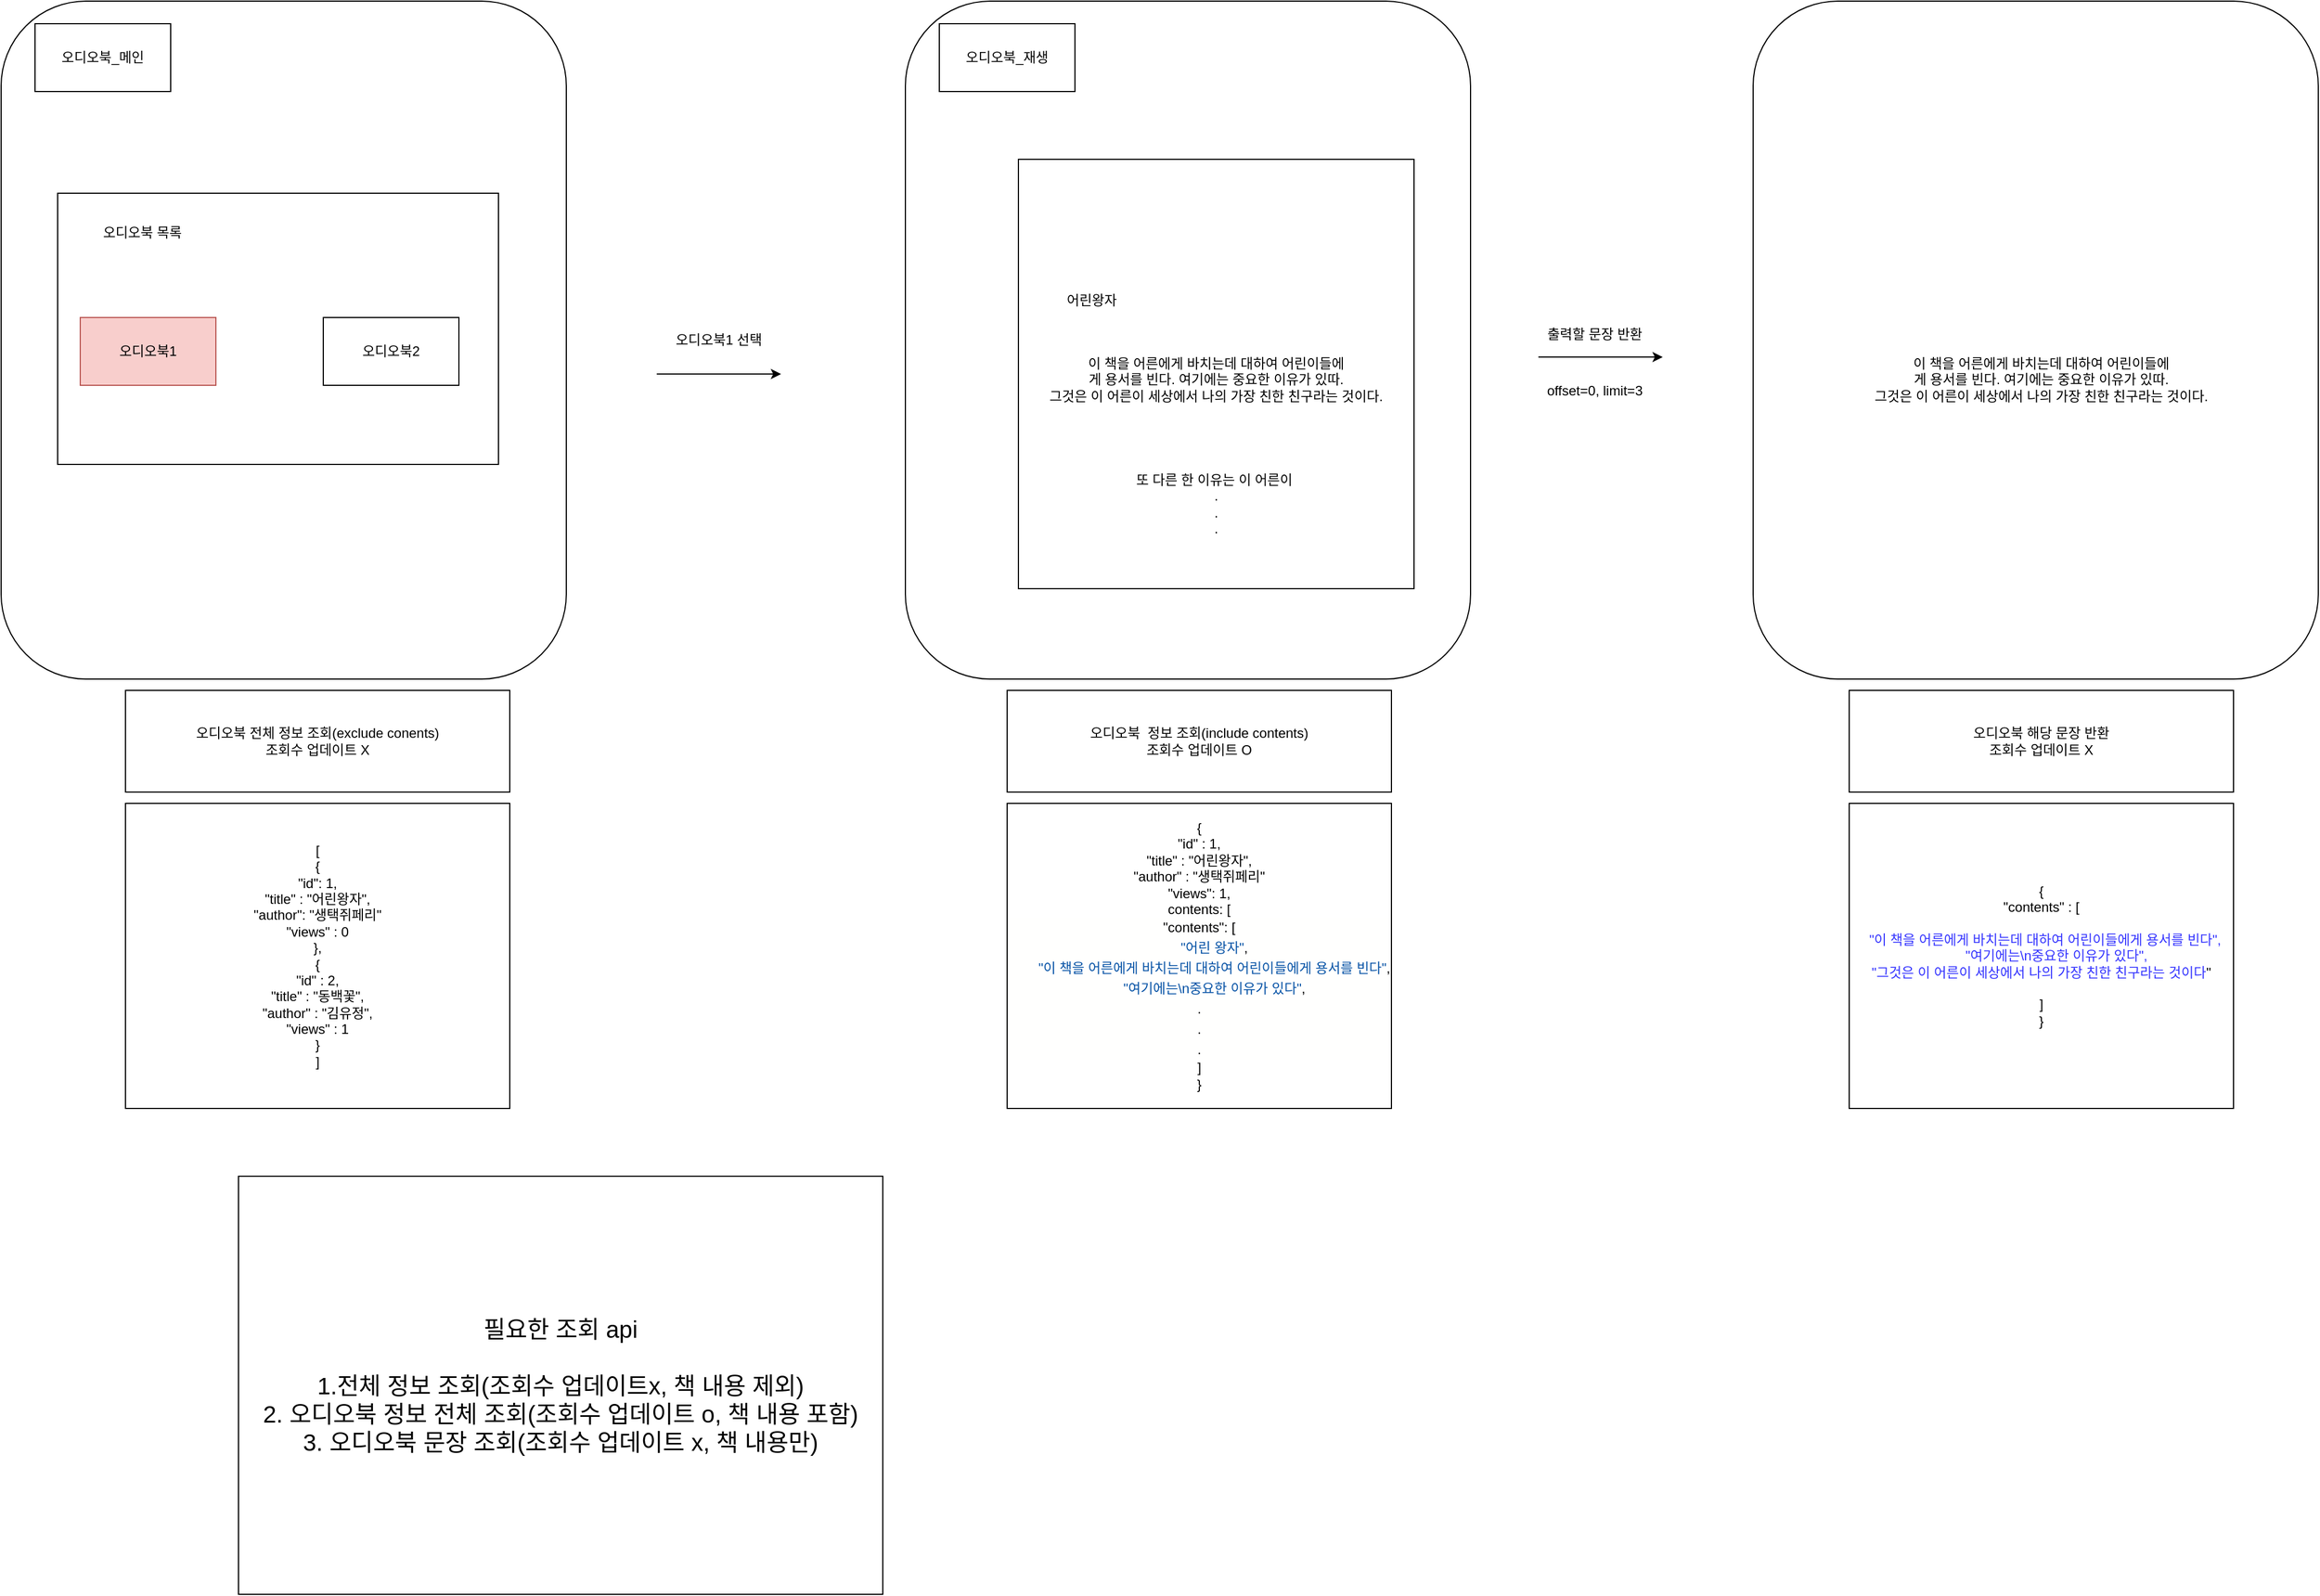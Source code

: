 <mxfile version="21.6.8" type="device" pages="3">
  <diagram name="api" id="2YBvvXClWsGukQMizWep">
    <mxGraphModel dx="3187" dy="1667" grid="1" gridSize="10" guides="1" tooltips="1" connect="1" arrows="1" fold="1" page="1" pageScale="1" pageWidth="850" pageHeight="1100" math="0" shadow="0">
      <root>
        <mxCell id="0" />
        <mxCell id="1" parent="0" />
        <mxCell id="gF-Td_rjLtYW9ZypmwlI-1" value="" style="rounded=1;whiteSpace=wrap;html=1;" parent="1" vertex="1">
          <mxGeometry x="80" y="90" width="500" height="600" as="geometry" />
        </mxCell>
        <mxCell id="gF-Td_rjLtYW9ZypmwlI-13" value="" style="rounded=0;whiteSpace=wrap;html=1;" parent="1" vertex="1">
          <mxGeometry x="130" y="260" width="390" height="240" as="geometry" />
        </mxCell>
        <mxCell id="gF-Td_rjLtYW9ZypmwlI-11" value="" style="rounded=1;whiteSpace=wrap;html=1;" parent="1" vertex="1">
          <mxGeometry x="880" y="90" width="500" height="600" as="geometry" />
        </mxCell>
        <mxCell id="gF-Td_rjLtYW9ZypmwlI-2" value="오디오북_메인" style="rounded=0;whiteSpace=wrap;html=1;" parent="1" vertex="1">
          <mxGeometry x="110" y="110" width="120" height="60" as="geometry" />
        </mxCell>
        <mxCell id="gF-Td_rjLtYW9ZypmwlI-3" value="오디오북1" style="rounded=0;whiteSpace=wrap;html=1;fillColor=#f8cecc;strokeColor=#b85450;" parent="1" vertex="1">
          <mxGeometry x="150" y="370" width="120" height="60" as="geometry" />
        </mxCell>
        <mxCell id="gF-Td_rjLtYW9ZypmwlI-4" value="오디오북2" style="rounded=0;whiteSpace=wrap;html=1;" parent="1" vertex="1">
          <mxGeometry x="365" y="370" width="120" height="60" as="geometry" />
        </mxCell>
        <mxCell id="gF-Td_rjLtYW9ZypmwlI-6" value="오디오북 목록 정보 조회(exclude conents)&lt;br&gt;조회수 업데이트 x" style="rounded=0;whiteSpace=wrap;html=1;" parent="1" vertex="1">
          <mxGeometry x="190" y="700" width="340" height="90" as="geometry" />
        </mxCell>
        <mxCell id="gF-Td_rjLtYW9ZypmwlI-7" value="[&lt;br&gt;{&lt;br&gt;&quot;id&quot;: 1,&lt;br&gt;&quot;title&quot; : &quot;어린왕자&quot;,&lt;br&gt;&quot;author&quot;: &quot;생택쥐페리&quot;&lt;br&gt;&quot;views&quot; : 0&lt;br&gt;},&lt;br&gt;{&lt;br&gt;&quot;id&quot; : 2,&lt;br&gt;&quot;title&quot; : &quot;동백꽃&quot;,&lt;br&gt;&quot;author&quot; : &quot;김유정&quot;,&lt;br&gt;&quot;views&quot; : 1&lt;br&gt;}&lt;br&gt;]" style="rounded=0;whiteSpace=wrap;html=1;" parent="1" vertex="1">
          <mxGeometry x="190" y="800" width="340" height="270" as="geometry" />
        </mxCell>
        <mxCell id="gF-Td_rjLtYW9ZypmwlI-8" value="" style="endArrow=classic;html=1;rounded=0;" parent="1" edge="1">
          <mxGeometry width="50" height="50" relative="1" as="geometry">
            <mxPoint x="660" y="420" as="sourcePoint" />
            <mxPoint x="770" y="420" as="targetPoint" />
          </mxGeometry>
        </mxCell>
        <mxCell id="gF-Td_rjLtYW9ZypmwlI-10" value="오디오북_재생" style="rounded=0;whiteSpace=wrap;html=1;" parent="1" vertex="1">
          <mxGeometry x="910" y="110" width="120" height="60" as="geometry" />
        </mxCell>
        <mxCell id="gF-Td_rjLtYW9ZypmwlI-12" value="오디오북1 선택" style="text;html=1;strokeColor=none;fillColor=none;align=center;verticalAlign=middle;whiteSpace=wrap;rounded=0;" parent="1" vertex="1">
          <mxGeometry x="670" y="375" width="90" height="30" as="geometry" />
        </mxCell>
        <mxCell id="gF-Td_rjLtYW9ZypmwlI-15" value="오디오북 목록" style="text;html=1;strokeColor=none;fillColor=none;align=center;verticalAlign=middle;whiteSpace=wrap;rounded=0;" parent="1" vertex="1">
          <mxGeometry x="160" y="280" width="90" height="30" as="geometry" />
        </mxCell>
        <mxCell id="gF-Td_rjLtYW9ZypmwlI-16" value="오디오북&amp;nbsp; 정보 조회(include contents)&lt;br&gt;조회수 업데이트 O" style="rounded=0;whiteSpace=wrap;html=1;" parent="1" vertex="1">
          <mxGeometry x="970" y="700" width="340" height="90" as="geometry" />
        </mxCell>
        <mxCell id="Bih79QHn6x6PewychB-A-1" value="오디오북 전체 정보 조회(exclude conents)&lt;br&gt;조회수 업데이트 X" style="rounded=0;whiteSpace=wrap;html=1;" parent="1" vertex="1">
          <mxGeometry x="190" y="700" width="340" height="90" as="geometry" />
        </mxCell>
        <mxCell id="Bih79QHn6x6PewychB-A-2" value="{&lt;br&gt;&quot;id&quot; : 1,&lt;br&gt;&quot;title&quot; : &quot;어린왕자&quot;,&lt;br&gt;&quot;author&quot; : &quot;생택쥐페리&quot;&lt;br&gt;&quot;views&quot;: 1,&lt;br&gt;contents: [&lt;br&gt;&lt;div style=&quot;background-color: rgb(255, 255, 254); line-height: 18px;&quot;&gt;&lt;div&gt;&quot;contents&quot;:&amp;nbsp;[&lt;/div&gt;&lt;div&gt;&amp;nbsp;&amp;nbsp;&amp;nbsp;&amp;nbsp;&amp;nbsp;&amp;nbsp;&amp;nbsp;&amp;nbsp;&lt;span style=&quot;color: #0451a5;&quot;&gt;&quot;어린&amp;nbsp;왕자&quot;&lt;/span&gt;,&lt;/div&gt;&lt;div&gt;&amp;nbsp;&amp;nbsp;&amp;nbsp;&amp;nbsp;&amp;nbsp;&amp;nbsp;&amp;nbsp;&amp;nbsp;&lt;span style=&quot;color: #0451a5;&quot;&gt;&quot;이&amp;nbsp;책을&amp;nbsp;어른에게&amp;nbsp;바치는데&amp;nbsp;대하여&amp;nbsp;어린이들에게&amp;nbsp;용서를&amp;nbsp;빈다&quot;&lt;/span&gt;,&lt;/div&gt;&lt;div&gt;&amp;nbsp;&amp;nbsp;&amp;nbsp;&amp;nbsp;&amp;nbsp;&amp;nbsp;&amp;nbsp;&amp;nbsp;&lt;span style=&quot;color: #0451a5;&quot;&gt;&quot;여기에는\n중요한&amp;nbsp;이유가&amp;nbsp;있다&quot;&lt;/span&gt;,&lt;/div&gt;&lt;div&gt;.&lt;/div&gt;&lt;div&gt;.&lt;/div&gt;&lt;div&gt;.&lt;/div&gt;&lt;/div&gt;]&lt;br&gt;}" style="rounded=0;whiteSpace=wrap;html=1;" parent="1" vertex="1">
          <mxGeometry x="970" y="800" width="340" height="270" as="geometry" />
        </mxCell>
        <mxCell id="Bih79QHn6x6PewychB-A-3" value="" style="rounded=0;whiteSpace=wrap;html=1;" parent="1" vertex="1">
          <mxGeometry x="980" y="230" width="350" height="380" as="geometry" />
        </mxCell>
        <mxCell id="Bih79QHn6x6PewychB-A-4" value="어린왕자" style="text;html=1;strokeColor=none;fillColor=none;align=center;verticalAlign=middle;whiteSpace=wrap;rounded=0;" parent="1" vertex="1">
          <mxGeometry x="1000" y="340" width="90" height="30" as="geometry" />
        </mxCell>
        <mxCell id="Bih79QHn6x6PewychB-A-5" value="이 책을 어른에게 바치는데 대하여 어린이들에&lt;br style=&quot;border-color: var(--border-color);&quot;&gt;게 용서를 빈다. 여기에는 중요한 이유가 있따.&lt;br style=&quot;border-color: var(--border-color);&quot;&gt;그것은 이 어른이 세상에서 나의 가장 친한 친구라는 것이다." style="text;html=1;strokeColor=none;fillColor=none;align=center;verticalAlign=middle;whiteSpace=wrap;rounded=0;" parent="1" vertex="1">
          <mxGeometry x="1000" y="360" width="310" height="130" as="geometry" />
        </mxCell>
        <mxCell id="Bih79QHn6x6PewychB-A-6" value="또 다른 한 이유는 이 어른이&amp;nbsp;&lt;br&gt;.&lt;br&gt;.&lt;br&gt;." style="text;html=1;strokeColor=none;fillColor=none;align=center;verticalAlign=middle;whiteSpace=wrap;rounded=0;" parent="1" vertex="1">
          <mxGeometry x="1000" y="470" width="310" height="130" as="geometry" />
        </mxCell>
        <mxCell id="Bih79QHn6x6PewychB-A-7" value="" style="endArrow=classic;html=1;rounded=0;" parent="1" edge="1">
          <mxGeometry width="50" height="50" relative="1" as="geometry">
            <mxPoint x="1440" y="405" as="sourcePoint" />
            <mxPoint x="1550" y="405" as="targetPoint" />
          </mxGeometry>
        </mxCell>
        <mxCell id="Bih79QHn6x6PewychB-A-8" value="출력할 문장 반환" style="text;html=1;strokeColor=none;fillColor=none;align=center;verticalAlign=middle;whiteSpace=wrap;rounded=0;" parent="1" vertex="1">
          <mxGeometry x="1440" y="370" width="100" height="30" as="geometry" />
        </mxCell>
        <mxCell id="Bih79QHn6x6PewychB-A-9" value="" style="rounded=1;whiteSpace=wrap;html=1;" parent="1" vertex="1">
          <mxGeometry x="1630" y="90" width="500" height="600" as="geometry" />
        </mxCell>
        <mxCell id="Bih79QHn6x6PewychB-A-10" value="offset=0, limit=3" style="text;html=1;strokeColor=none;fillColor=none;align=center;verticalAlign=middle;whiteSpace=wrap;rounded=0;" parent="1" vertex="1">
          <mxGeometry x="1440" y="420" width="100" height="30" as="geometry" />
        </mxCell>
        <mxCell id="Bih79QHn6x6PewychB-A-11" value="이 책을 어른에게 바치는데 대하여 어린이들에&lt;br style=&quot;border-color: var(--border-color);&quot;&gt;게 용서를 빈다. 여기에는 중요한 이유가 있따.&lt;br style=&quot;border-color: var(--border-color);&quot;&gt;그것은 이 어른이 세상에서 나의 가장 친한 친구라는 것이다." style="text;html=1;strokeColor=none;fillColor=none;align=center;verticalAlign=middle;whiteSpace=wrap;rounded=0;" parent="1" vertex="1">
          <mxGeometry x="1730" y="360" width="310" height="130" as="geometry" />
        </mxCell>
        <mxCell id="Bih79QHn6x6PewychB-A-12" value="오디오북 해당 문장 반환&lt;br&gt;조회수 업데이트 X" style="rounded=0;whiteSpace=wrap;html=1;" parent="1" vertex="1">
          <mxGeometry x="1715" y="700" width="340" height="90" as="geometry" />
        </mxCell>
        <mxCell id="Bih79QHn6x6PewychB-A-13" value="{&lt;br&gt;&quot;contents&quot; : [&lt;br&gt;&lt;font color=&quot;#3333ff&quot;&gt;&lt;br&gt;&lt;/font&gt;&lt;div style=&quot;border-color: var(--border-color);&quot;&gt;&lt;font color=&quot;#3333ff&quot;&gt;&amp;nbsp;&amp;nbsp;&quot;이&amp;nbsp;책을&amp;nbsp;어른에게&amp;nbsp;바치는데&amp;nbsp;대하여&amp;nbsp;어린이들에게&amp;nbsp;용서를&amp;nbsp;빈다&quot;,&lt;/font&gt;&lt;/div&gt;&lt;div style=&quot;border-color: var(--border-color);&quot;&gt;&lt;font color=&quot;#3333ff&quot;&gt;&amp;nbsp;&amp;nbsp;&amp;nbsp;&amp;nbsp;&amp;nbsp;&amp;nbsp;&amp;nbsp;&amp;nbsp;&lt;span style=&quot;border-color: var(--border-color);&quot;&gt;&quot;여기에는\n중요한&amp;nbsp;이유가&amp;nbsp;있다&quot;&lt;/span&gt;,&lt;/font&gt;&lt;/div&gt;&lt;div style=&quot;border-color: var(--border-color);&quot;&gt;&lt;font color=&quot;#3333ff&quot;&gt;&quot;그것은 이 어른이 세상에서 나의 가장 친한 친구라는 것이다&lt;/font&gt;&quot;&lt;/div&gt;&lt;br&gt;]&lt;br&gt;}" style="rounded=0;whiteSpace=wrap;html=1;" parent="1" vertex="1">
          <mxGeometry x="1715" y="800" width="340" height="270" as="geometry" />
        </mxCell>
        <mxCell id="Bih79QHn6x6PewychB-A-14" value="&lt;font style=&quot;font-size: 21px;&quot;&gt;필요한 조회 api&lt;br&gt;&lt;br&gt;1.전체 정보 조회(조회수 업데이트x, 책 내용 제외)&lt;br&gt;2. 오디오북 정보 전체 조회(조회수 업데이트 o, 책 내용 포함)&lt;br&gt;3. 오디오북 문장 조회(조회수 업데이트 x, 책 내용만)&lt;br&gt;&lt;/font&gt;" style="rounded=0;whiteSpace=wrap;html=1;" parent="1" vertex="1">
          <mxGeometry x="290" y="1130" width="570" height="370" as="geometry" />
        </mxCell>
      </root>
    </mxGraphModel>
  </diagram>
  <diagram id="crLpRrg0r3l_4JLUFSw0" name="문장 분할 알고리즘(1)">
    <mxGraphModel dx="2739" dy="2169" grid="1" gridSize="10" guides="1" tooltips="1" connect="1" arrows="1" fold="1" page="1" pageScale="1" pageWidth="827" pageHeight="1169" math="0" shadow="0">
      <root>
        <mxCell id="0" />
        <mxCell id="1" parent="0" />
        <mxCell id="WNWky09fL3N5V-mNRV1v-1" value="문장이 끝나는 기준" style="rounded=0;whiteSpace=wrap;html=1;" vertex="1" parent="1">
          <mxGeometry x="330" y="80" width="120" height="60" as="geometry" />
        </mxCell>
        <mxCell id="WNWky09fL3N5V-mNRV1v-2" value="" style="endArrow=classic;html=1;rounded=0;entryX=0.5;entryY=0;entryDx=0;entryDy=0;exitX=0.5;exitY=1;exitDx=0;exitDy=0;" edge="1" parent="1" source="WNWky09fL3N5V-mNRV1v-1" target="WNWky09fL3N5V-mNRV1v-3">
          <mxGeometry width="50" height="50" relative="1" as="geometry">
            <mxPoint x="350" y="170" as="sourcePoint" />
            <mxPoint x="190" y="180" as="targetPoint" />
          </mxGeometry>
        </mxCell>
        <mxCell id="WNWky09fL3N5V-mNRV1v-3" value="if(점 X &amp;amp;&amp;amp; 쌍따옴표 X)" style="rounded=0;whiteSpace=wrap;html=1;" vertex="1" parent="1">
          <mxGeometry x="-30" y="190" width="130" height="60" as="geometry" />
        </mxCell>
        <mxCell id="WNWky09fL3N5V-mNRV1v-4" value="" style="endArrow=classic;html=1;rounded=0;exitX=0.5;exitY=1;exitDx=0;exitDy=0;entryX=0.5;entryY=0;entryDx=0;entryDy=0;" edge="1" parent="1" source="WNWky09fL3N5V-mNRV1v-3" target="WNWky09fL3N5V-mNRV1v-5">
          <mxGeometry width="50" height="50" relative="1" as="geometry">
            <mxPoint x="178" y="260" as="sourcePoint" />
            <mxPoint x="155" y="298" as="targetPoint" />
          </mxGeometry>
        </mxCell>
        <mxCell id="WNWky09fL3N5V-mNRV1v-5" value="마지막 공백까지 반환" style="rounded=0;whiteSpace=wrap;html=1;" vertex="1" parent="1">
          <mxGeometry x="-30" y="290" width="130" height="60" as="geometry" />
        </mxCell>
        <mxCell id="WNWky09fL3N5V-mNRV1v-7" value="" style="endArrow=classic;html=1;rounded=0;exitX=0.5;exitY=1;exitDx=0;exitDy=0;entryX=0.5;entryY=0;entryDx=0;entryDy=0;" edge="1" parent="1" source="WNWky09fL3N5V-mNRV1v-5" target="WNWky09fL3N5V-mNRV1v-8">
          <mxGeometry width="50" height="50" relative="1" as="geometry">
            <mxPoint x="154.58" y="360" as="sourcePoint" />
            <mxPoint x="154.58" y="410" as="targetPoint" />
          </mxGeometry>
        </mxCell>
        <mxCell id="WNWky09fL3N5V-mNRV1v-8" value="&lt;div style=&quot;background-color: rgb(255, 255, 254); line-height: 18px;&quot;&gt;&lt;div&gt;예시&lt;/div&gt;&lt;div&gt;&lt;br&gt;&lt;/div&gt;&lt;div&gt;푸드득하고&amp;nbsp;면두를&amp;nbsp;쪼고&amp;nbsp;물러섰다가&amp;nbsp;좀&amp;nbsp;사이를 두고&lt;br&gt;&lt;/div&gt;&lt;div&gt;↓&lt;/div&gt;&lt;div&gt;푸드득하고 면두를 쪼고 물러섰다가 좀 사이를&lt;/div&gt;&lt;/div&gt;" style="rounded=0;whiteSpace=wrap;html=1;" vertex="1" parent="1">
          <mxGeometry x="-105" y="430" width="280" height="140" as="geometry" />
        </mxCell>
        <mxCell id="WNWky09fL3N5V-mNRV1v-10" value="&lt;b&gt;&lt;font style=&quot;font-size: 18px;&quot;&gt;문장 분할 알고리즘&lt;br&gt;&lt;/font&gt;&lt;/b&gt;&lt;br&gt;&lt;br&gt;1. 길이가 27인 문자열로 분할한다&lt;br&gt;&lt;br&gt;2. 길이가 27인 문자열을 더 자연스럽게 &lt;br&gt;분할 하기 위해 문장이 끝나는 기준에 &lt;br&gt;따라 한 번 더 분할한다&lt;br&gt;&lt;br&gt;3. 다음 문장은 2번에서 분할한 위치에서 시작한다.&lt;br&gt;&lt;br&gt;4. 1~3을 문자열이 끝날때까지 반복한다." style="text;html=1;strokeColor=none;fillColor=none;align=center;verticalAlign=middle;whiteSpace=wrap;rounded=0;" vertex="1" parent="1">
          <mxGeometry x="260" y="-270" width="240" height="220" as="geometry" />
        </mxCell>
        <mxCell id="VWoAZE7n8cW87xaBS_v0-2" value="" style="endArrow=classic;html=1;rounded=0;entryX=0.5;entryY=0;entryDx=0;entryDy=0;exitX=0.5;exitY=1;exitDx=0;exitDy=0;" edge="1" parent="1" source="WNWky09fL3N5V-mNRV1v-1" target="VWoAZE7n8cW87xaBS_v0-3">
          <mxGeometry width="50" height="50" relative="1" as="geometry">
            <mxPoint x="400" y="160" as="sourcePoint" />
            <mxPoint x="390" y="190" as="targetPoint" />
          </mxGeometry>
        </mxCell>
        <mxCell id="VWoAZE7n8cW87xaBS_v0-3" value="if(점 O &amp;amp;&amp;amp; 쌍따옴표 X)" style="rounded=0;whiteSpace=wrap;html=1;" vertex="1" parent="1">
          <mxGeometry x="610" y="180" width="130" height="60" as="geometry" />
        </mxCell>
        <mxCell id="VWoAZE7n8cW87xaBS_v0-5" value="" style="endArrow=classic;html=1;rounded=0;exitX=0.25;exitY=1;exitDx=0;exitDy=0;entryX=0.5;entryY=0;entryDx=0;entryDy=0;" edge="1" parent="1" source="VWoAZE7n8cW87xaBS_v0-3" target="VWoAZE7n8cW87xaBS_v0-6">
          <mxGeometry width="50" height="50" relative="1" as="geometry">
            <mxPoint x="260" y="280" as="sourcePoint" />
            <mxPoint x="330" y="280" as="targetPoint" />
          </mxGeometry>
        </mxCell>
        <mxCell id="VWoAZE7n8cW87xaBS_v0-6" value="if(점의 개수 == 1)" style="rounded=0;whiteSpace=wrap;html=1;" vertex="1" parent="1">
          <mxGeometry x="450" y="280" width="130" height="60" as="geometry" />
        </mxCell>
        <mxCell id="VWoAZE7n8cW87xaBS_v0-7" value="" style="endArrow=classic;html=1;rounded=0;exitX=0.5;exitY=1;exitDx=0;exitDy=0;" edge="1" parent="1" source="VWoAZE7n8cW87xaBS_v0-3" target="VWoAZE7n8cW87xaBS_v0-8">
          <mxGeometry width="50" height="50" relative="1" as="geometry">
            <mxPoint x="260" y="280" as="sourcePoint" />
            <mxPoint x="440" y="290" as="targetPoint" />
          </mxGeometry>
        </mxCell>
        <mxCell id="VWoAZE7n8cW87xaBS_v0-8" value="if(점의 개수 &amp;gt;1)" style="rounded=0;whiteSpace=wrap;html=1;" vertex="1" parent="1">
          <mxGeometry x="870" y="280" width="130" height="60" as="geometry" />
        </mxCell>
        <mxCell id="VWoAZE7n8cW87xaBS_v0-9" value="" style="endArrow=classic;html=1;rounded=0;exitX=0.5;exitY=1;exitDx=0;exitDy=0;entryX=0.5;entryY=0;entryDx=0;entryDy=0;entryPerimeter=0;" edge="1" parent="1" source="VWoAZE7n8cW87xaBS_v0-6" target="VWoAZE7n8cW87xaBS_v0-11">
          <mxGeometry width="50" height="50" relative="1" as="geometry">
            <mxPoint x="368" y="260" as="sourcePoint" />
            <mxPoint x="305" y="430" as="targetPoint" />
          </mxGeometry>
        </mxCell>
        <mxCell id="VWoAZE7n8cW87xaBS_v0-11" value="마지막 공백까지 반환" style="rounded=0;whiteSpace=wrap;html=1;" vertex="1" parent="1">
          <mxGeometry x="450" y="420" width="130" height="60" as="geometry" />
        </mxCell>
        <mxCell id="VWoAZE7n8cW87xaBS_v0-13" value="&lt;div style=&quot;background-color: rgb(255, 255, 254); line-height: 18px;&quot;&gt;&lt;div&gt;예시&lt;/div&gt;&lt;div&gt;&lt;br&gt;&lt;/div&gt;&lt;div&gt;&lt;br&gt;&lt;/div&gt;&lt;div&gt;불이&amp;nbsp;번쩍&amp;nbsp;난다.&amp;nbsp;대뜸&amp;nbsp;지게&amp;nbsp;막대기를 메고&lt;br&gt;&lt;/div&gt;&lt;div&gt;↓&lt;/div&gt;&lt;div&gt;불이 번쩍 난다. 대뜸 지게 막대기를&lt;/div&gt;&lt;/div&gt;" style="rounded=0;whiteSpace=wrap;html=1;" vertex="1" parent="1">
          <mxGeometry x="390" y="555" width="250" height="150" as="geometry" />
        </mxCell>
        <mxCell id="VWoAZE7n8cW87xaBS_v0-14" value="" style="endArrow=classic;html=1;rounded=0;exitX=0.5;exitY=1;exitDx=0;exitDy=0;entryX=0.5;entryY=0;entryDx=0;entryDy=0;" edge="1" parent="1" source="VWoAZE7n8cW87xaBS_v0-11" target="VWoAZE7n8cW87xaBS_v0-13">
          <mxGeometry width="50" height="50" relative="1" as="geometry">
            <mxPoint x="315" y="360" as="sourcePoint" />
            <mxPoint x="315" y="440" as="targetPoint" />
          </mxGeometry>
        </mxCell>
        <mxCell id="VWoAZE7n8cW87xaBS_v0-15" value="" style="endArrow=classic;html=1;rounded=0;exitX=0.5;exitY=1;exitDx=0;exitDy=0;entryX=0.5;entryY=0;entryDx=0;entryDy=0;" edge="1" parent="1" source="VWoAZE7n8cW87xaBS_v0-8" target="VWoAZE7n8cW87xaBS_v0-17">
          <mxGeometry width="50" height="50" relative="1" as="geometry">
            <mxPoint x="315" y="360" as="sourcePoint" />
            <mxPoint x="480" y="430" as="targetPoint" />
          </mxGeometry>
        </mxCell>
        <mxCell id="VWoAZE7n8cW87xaBS_v0-17" value="마지막 점까지 반환" style="rounded=0;whiteSpace=wrap;html=1;" vertex="1" parent="1">
          <mxGeometry x="870" y="430" width="130" height="60" as="geometry" />
        </mxCell>
        <mxCell id="VWoAZE7n8cW87xaBS_v0-18" value="예시&lt;br&gt;&lt;br&gt;&lt;br&gt;&lt;br&gt;나는 너무 슬프다... 너도 그럴 거 같아&lt;br&gt;↓&lt;br&gt;나는 너무 슬프다..." style="rounded=0;whiteSpace=wrap;html=1;" vertex="1" parent="1">
          <mxGeometry x="835" y="550" width="200" height="160" as="geometry" />
        </mxCell>
        <mxCell id="VWoAZE7n8cW87xaBS_v0-19" value="" style="endArrow=classic;html=1;rounded=0;exitX=0.5;exitY=1;exitDx=0;exitDy=0;entryX=0.5;entryY=0;entryDx=0;entryDy=0;" edge="1" parent="1" source="VWoAZE7n8cW87xaBS_v0-17" target="VWoAZE7n8cW87xaBS_v0-18">
          <mxGeometry width="50" height="50" relative="1" as="geometry">
            <mxPoint x="315" y="500" as="sourcePoint" />
            <mxPoint x="315" y="550" as="targetPoint" />
          </mxGeometry>
        </mxCell>
        <mxCell id="VWoAZE7n8cW87xaBS_v0-20" value="&lt;b&gt;&lt;font style=&quot;font-size: 18px;&quot;&gt;텍스트 파일 전처리&lt;/font&gt;&lt;br&gt;&lt;br&gt;&amp;nbsp;&lt;/b&gt;다운받은 텍스트파일의 줄바꿈을 모두 공백으로 변환한다&lt;br&gt;&lt;br&gt;+&lt;br&gt;&lt;br&gt;문장 분할 알고리즘에 의해&#39; .&#39; 뒤의 공백이&lt;br&gt;다음 문장의 첫 문자로 가게 되면 &lt;br&gt;안되기 때문에 문장 분할한 후, &lt;br&gt;trim()을 이용해 공백을 제거해준다." style="text;html=1;strokeColor=none;fillColor=none;align=center;verticalAlign=middle;whiteSpace=wrap;rounded=0;" vertex="1" parent="1">
          <mxGeometry x="730" y="-275" width="240" height="220" as="geometry" />
        </mxCell>
        <mxCell id="gWoKorJgnkNJrFkAcn2Q-1" value="&lt;font style=&quot;font-size: 18px;&quot;&gt;&lt;b&gt;문장 분할 알고리즘을 구현한 이유&lt;br&gt;&lt;/b&gt;&lt;/font&gt;&lt;br&gt;&#39;.&#39;을 기준으로 문장을 선택하고 싶었지만,&lt;br&gt;&lt;br&gt;&#39;...&#39;으로 끝나는 문장도 있고,&lt;br&gt;&lt;br&gt;쌍따옴표가 있는 경우는&lt;br&gt;&quot;안녕 반가워.&quot; 처럼&lt;br&gt;&lt;br&gt;마지막이 &#39;.&#39;으로 끝나는 것이 아닌,&lt;br&gt;&quot;로 끝난다.&lt;br&gt;&lt;br&gt;이처럼 고려해야할 케이스가 많으므로&lt;br&gt;문장 분할 알고리즘에 맞게 문장을 반환해 주었다." style="text;html=1;strokeColor=none;fillColor=none;align=center;verticalAlign=middle;whiteSpace=wrap;rounded=0;" vertex="1" parent="1">
          <mxGeometry x="-240" y="-280" width="290" height="230" as="geometry" />
        </mxCell>
      </root>
    </mxGraphModel>
  </diagram>
  <diagram id="5aTqCQeIaujeR8ftZTa5" name="문장 분할 알고리즘(2)">
    <mxGraphModel dx="3434" dy="1364" grid="1" gridSize="10" guides="1" tooltips="1" connect="1" arrows="1" fold="1" page="1" pageScale="1" pageWidth="827" pageHeight="1169" math="0" shadow="0">
      <root>
        <mxCell id="0" />
        <mxCell id="1" parent="0" />
        <mxCell id="NcUK9sgMavZhNmh7m-DC-1" value="문장이 끝나는 기준" style="rounded=0;whiteSpace=wrap;html=1;" vertex="1" parent="1">
          <mxGeometry x="330" y="80" width="120" height="60" as="geometry" />
        </mxCell>
        <mxCell id="NcUK9sgMavZhNmh7m-DC-2" value="" style="endArrow=classic;html=1;rounded=0;entryX=0.5;entryY=0;entryDx=0;entryDy=0;exitX=0.5;exitY=1;exitDx=0;exitDy=0;" edge="1" parent="1" source="NcUK9sgMavZhNmh7m-DC-1" target="NcUK9sgMavZhNmh7m-DC-3">
          <mxGeometry width="50" height="50" relative="1" as="geometry">
            <mxPoint x="350" y="170" as="sourcePoint" />
            <mxPoint x="190" y="180" as="targetPoint" />
          </mxGeometry>
        </mxCell>
        <mxCell id="NcUK9sgMavZhNmh7m-DC-3" value="if(점 X &amp;amp;&amp;amp; 쌍따옴표 O)" style="rounded=0;whiteSpace=wrap;html=1;" vertex="1" parent="1">
          <mxGeometry x="-30" y="190" width="130" height="60" as="geometry" />
        </mxCell>
        <mxCell id="NcUK9sgMavZhNmh7m-DC-4" value="" style="endArrow=classic;html=1;rounded=0;exitX=0.5;exitY=1;exitDx=0;exitDy=0;entryX=0.5;entryY=0;entryDx=0;entryDy=0;" edge="1" parent="1" source="NcUK9sgMavZhNmh7m-DC-3" target="NcUK9sgMavZhNmh7m-DC-5">
          <mxGeometry width="50" height="50" relative="1" as="geometry">
            <mxPoint x="178" y="260" as="sourcePoint" />
            <mxPoint x="155" y="298" as="targetPoint" />
          </mxGeometry>
        </mxCell>
        <mxCell id="NcUK9sgMavZhNmh7m-DC-5" value="if(쌍따옴표 짝수 개)" style="rounded=0;whiteSpace=wrap;html=1;" vertex="1" parent="1">
          <mxGeometry x="-230" y="290" width="130" height="60" as="geometry" />
        </mxCell>
        <mxCell id="NcUK9sgMavZhNmh7m-DC-6" value="" style="endArrow=classic;html=1;rounded=0;exitX=0.5;exitY=1;exitDx=0;exitDy=0;entryX=0.5;entryY=0;entryDx=0;entryDy=0;" edge="1" parent="1" source="NcUK9sgMavZhNmh7m-DC-5" target="qbYcJ8tpHL05uvydnp7o-1">
          <mxGeometry width="50" height="50" relative="1" as="geometry">
            <mxPoint x="64.58" y="360" as="sourcePoint" />
            <mxPoint x="-180" y="430" as="targetPoint" />
          </mxGeometry>
        </mxCell>
        <mxCell id="NcUK9sgMavZhNmh7m-DC-8" value="" style="endArrow=classic;html=1;rounded=0;entryX=0.5;entryY=0;entryDx=0;entryDy=0;exitX=0.5;exitY=1;exitDx=0;exitDy=0;" edge="1" parent="1" source="NcUK9sgMavZhNmh7m-DC-1" target="NcUK9sgMavZhNmh7m-DC-9">
          <mxGeometry width="50" height="50" relative="1" as="geometry">
            <mxPoint x="400" y="160" as="sourcePoint" />
            <mxPoint x="390" y="190" as="targetPoint" />
          </mxGeometry>
        </mxCell>
        <mxCell id="NcUK9sgMavZhNmh7m-DC-9" value="if(점 O &amp;amp;&amp;amp; 쌍따옴표 O)" style="rounded=0;whiteSpace=wrap;html=1;" vertex="1" parent="1">
          <mxGeometry x="640" y="180" width="130" height="60" as="geometry" />
        </mxCell>
        <mxCell id="NcUK9sgMavZhNmh7m-DC-10" value="" style="endArrow=classic;html=1;rounded=0;exitX=0.5;exitY=1;exitDx=0;exitDy=0;entryX=0.5;entryY=0;entryDx=0;entryDy=0;" edge="1" parent="1" source="NcUK9sgMavZhNmh7m-DC-9" target="NcUK9sgMavZhNmh7m-DC-11">
          <mxGeometry width="50" height="50" relative="1" as="geometry">
            <mxPoint x="260" y="280" as="sourcePoint" />
            <mxPoint x="330" y="280" as="targetPoint" />
          </mxGeometry>
        </mxCell>
        <mxCell id="NcUK9sgMavZhNmh7m-DC-11" value="if(쌍따옴표 짝수 개)" style="rounded=0;whiteSpace=wrap;html=1;" vertex="1" parent="1">
          <mxGeometry x="500" y="290" width="130" height="60" as="geometry" />
        </mxCell>
        <mxCell id="NcUK9sgMavZhNmh7m-DC-12" value="" style="endArrow=classic;html=1;rounded=0;exitX=0.5;exitY=1;exitDx=0;exitDy=0;entryX=0.5;entryY=0;entryDx=0;entryDy=0;" edge="1" parent="1" source="NcUK9sgMavZhNmh7m-DC-9" target="NcUK9sgMavZhNmh7m-DC-13">
          <mxGeometry width="50" height="50" relative="1" as="geometry">
            <mxPoint x="260" y="280" as="sourcePoint" />
            <mxPoint x="440" y="290" as="targetPoint" />
          </mxGeometry>
        </mxCell>
        <mxCell id="NcUK9sgMavZhNmh7m-DC-13" value="if(쌍따옴표 홀수 개)" style="rounded=0;whiteSpace=wrap;html=1;" vertex="1" parent="1">
          <mxGeometry x="1120" y="290" width="130" height="60" as="geometry" />
        </mxCell>
        <mxCell id="NcUK9sgMavZhNmh7m-DC-14" value="" style="endArrow=classic;html=1;rounded=0;exitX=0.5;exitY=1;exitDx=0;exitDy=0;entryX=0.5;entryY=0;entryDx=0;entryDy=0;entryPerimeter=0;" edge="1" parent="1" source="NcUK9sgMavZhNmh7m-DC-11" target="NcUK9sgMavZhNmh7m-DC-15">
          <mxGeometry width="50" height="50" relative="1" as="geometry">
            <mxPoint x="708" y="260" as="sourcePoint" />
            <mxPoint x="645" y="430" as="targetPoint" />
          </mxGeometry>
        </mxCell>
        <mxCell id="NcUK9sgMavZhNmh7m-DC-15" value="마지막 쌍따옴표까지 &lt;br&gt;반환" style="rounded=0;whiteSpace=wrap;html=1;" vertex="1" parent="1">
          <mxGeometry x="500" y="410" width="130" height="60" as="geometry" />
        </mxCell>
        <mxCell id="NcUK9sgMavZhNmh7m-DC-16" value="&lt;div style=&quot;background-color: rgb(255, 255, 254); line-height: 18px;&quot;&gt;&lt;div&gt;예시&lt;/div&gt;&lt;div&gt;&lt;br&gt;&lt;/div&gt;&lt;div&gt;&lt;br&gt;&lt;/div&gt;&lt;div&gt;병이 들었는걸 &quot;하고 말했다.&quot; 다시 하나&lt;/div&gt;&lt;div&gt;↓&lt;/div&gt;&lt;div&gt;병이 들었는걸 &quot;하고 말했다.&quot;&lt;/div&gt;&lt;/div&gt;" style="rounded=0;whiteSpace=wrap;html=1;" vertex="1" parent="1">
          <mxGeometry x="440" y="555" width="250" height="150" as="geometry" />
        </mxCell>
        <mxCell id="NcUK9sgMavZhNmh7m-DC-17" value="" style="endArrow=classic;html=1;rounded=0;exitX=0.5;exitY=1;exitDx=0;exitDy=0;entryX=0.5;entryY=0;entryDx=0;entryDy=0;" edge="1" parent="1" source="NcUK9sgMavZhNmh7m-DC-15" target="NcUK9sgMavZhNmh7m-DC-16">
          <mxGeometry width="50" height="50" relative="1" as="geometry">
            <mxPoint x="655" y="360" as="sourcePoint" />
            <mxPoint x="855" y="540" as="targetPoint" />
          </mxGeometry>
        </mxCell>
        <mxCell id="NcUK9sgMavZhNmh7m-DC-18" value="" style="endArrow=classic;html=1;rounded=0;exitX=0.5;exitY=1;exitDx=0;exitDy=0;entryX=0.5;entryY=0;entryDx=0;entryDy=0;" edge="1" parent="1" source="NcUK9sgMavZhNmh7m-DC-13" target="NcUK9sgMavZhNmh7m-DC-19">
          <mxGeometry width="50" height="50" relative="1" as="geometry">
            <mxPoint x="655" y="360" as="sourcePoint" />
            <mxPoint x="820" y="430" as="targetPoint" />
          </mxGeometry>
        </mxCell>
        <mxCell id="NcUK9sgMavZhNmh7m-DC-19" value="if(점의 개수 == 1)" style="rounded=0;whiteSpace=wrap;html=1;" vertex="1" parent="1">
          <mxGeometry x="960" y="420" width="130" height="60" as="geometry" />
        </mxCell>
        <mxCell id="NcUK9sgMavZhNmh7m-DC-21" value="" style="endArrow=classic;html=1;rounded=0;exitX=0.5;exitY=1;exitDx=0;exitDy=0;entryX=0.5;entryY=0;entryDx=0;entryDy=0;" edge="1" parent="1" source="NcUK9sgMavZhNmh7m-DC-19" target="LQ5fzHJXECpvC0oXQK_J-1">
          <mxGeometry width="50" height="50" relative="1" as="geometry">
            <mxPoint x="655" y="500" as="sourcePoint" />
            <mxPoint x="1020" y="550" as="targetPoint" />
          </mxGeometry>
        </mxCell>
        <mxCell id="NcUK9sgMavZhNmh7m-DC-22" value="if(쌍따옴표 홀수 개)" style="rounded=0;whiteSpace=wrap;html=1;" vertex="1" parent="1">
          <mxGeometry x="80" y="290" width="130" height="60" as="geometry" />
        </mxCell>
        <mxCell id="NcUK9sgMavZhNmh7m-DC-23" value="" style="endArrow=classic;html=1;rounded=0;exitX=0.5;exitY=1;exitDx=0;exitDy=0;entryX=0.5;entryY=0;entryDx=0;entryDy=0;" edge="1" parent="1" source="NcUK9sgMavZhNmh7m-DC-3" target="NcUK9sgMavZhNmh7m-DC-22">
          <mxGeometry width="50" height="50" relative="1" as="geometry">
            <mxPoint x="30" y="265" as="sourcePoint" />
            <mxPoint x="435" y="375" as="targetPoint" />
          </mxGeometry>
        </mxCell>
        <mxCell id="qbYcJ8tpHL05uvydnp7o-1" value="마지막 쌍따옴표까지 &lt;br&gt;반환" style="rounded=0;whiteSpace=wrap;html=1;" vertex="1" parent="1">
          <mxGeometry x="-230" y="420" width="130" height="60" as="geometry" />
        </mxCell>
        <mxCell id="Od6qXlH2GsHd_jxJ16IC-1" value="" style="endArrow=classic;html=1;rounded=0;exitX=0.5;exitY=1;exitDx=0;exitDy=0;entryX=0.5;entryY=0;entryDx=0;entryDy=0;" edge="1" parent="1" source="NcUK9sgMavZhNmh7m-DC-22" target="Od6qXlH2GsHd_jxJ16IC-3">
          <mxGeometry width="50" height="50" relative="1" as="geometry">
            <mxPoint x="-65" y="360" as="sourcePoint" />
            <mxPoint x="80" y="410" as="targetPoint" />
          </mxGeometry>
        </mxCell>
        <mxCell id="Od6qXlH2GsHd_jxJ16IC-3" value="마지막 공백까지 반환" style="rounded=0;whiteSpace=wrap;html=1;" vertex="1" parent="1">
          <mxGeometry x="80" y="420" width="130" height="60" as="geometry" />
        </mxCell>
        <mxCell id="O7eFOTSEA6-XeAVALIkC-2" value="&lt;div style=&quot;background-color: rgb(255, 255, 254); line-height: 18px;&quot;&gt;&lt;div&gt;예시&lt;/div&gt;&lt;div&gt;&lt;br&gt;&lt;/div&gt;&lt;div&gt;&lt;br&gt;&lt;/div&gt;&lt;div&gt;사람은 &quot;모자군&quot; 하고 대답하는&lt;br&gt;&lt;/div&gt;&lt;div&gt;↓&lt;/div&gt;&lt;div&gt;사람은 &quot;모자군&quot;&lt;/div&gt;&lt;/div&gt;" style="rounded=0;whiteSpace=wrap;html=1;" vertex="1" parent="1">
          <mxGeometry x="-290" y="555" width="250" height="150" as="geometry" />
        </mxCell>
        <mxCell id="O7eFOTSEA6-XeAVALIkC-3" value="" style="endArrow=classic;html=1;rounded=0;exitX=0.5;exitY=1;exitDx=0;exitDy=0;entryX=0.5;entryY=0;entryDx=0;entryDy=0;" edge="1" parent="1" source="qbYcJ8tpHL05uvydnp7o-1" target="O7eFOTSEA6-XeAVALIkC-2">
          <mxGeometry width="50" height="50" relative="1" as="geometry">
            <mxPoint x="435" y="490" as="sourcePoint" />
            <mxPoint x="-165" y="550" as="targetPoint" />
          </mxGeometry>
        </mxCell>
        <mxCell id="O7eFOTSEA6-XeAVALIkC-4" value="" style="endArrow=classic;html=1;rounded=0;exitX=0.5;exitY=1;exitDx=0;exitDy=0;entryX=0.5;entryY=0;entryDx=0;entryDy=0;" edge="1" parent="1" source="Od6qXlH2GsHd_jxJ16IC-3" target="O7eFOTSEA6-XeAVALIkC-5">
          <mxGeometry width="50" height="50" relative="1" as="geometry">
            <mxPoint x="535" y="500" as="sourcePoint" />
            <mxPoint x="535" y="560" as="targetPoint" />
          </mxGeometry>
        </mxCell>
        <mxCell id="O7eFOTSEA6-XeAVALIkC-5" value="&lt;div style=&quot;background-color: rgb(255, 255, 254); line-height: 18px;&quot;&gt;&lt;div&gt;예시&lt;/div&gt;&lt;div&gt;&lt;br&gt;&lt;/div&gt;&lt;div&gt;&quot;그러자 그는 아주 심각한 이야기나 되는&amp;nbsp;&lt;/div&gt;&lt;div&gt;↓&lt;/div&gt;&lt;div&gt;&quot;그러나 그는 아주 심각한 이야기나&lt;/div&gt;&lt;/div&gt;" style="rounded=0;whiteSpace=wrap;html=1;" vertex="1" parent="1">
          <mxGeometry x="20" y="555" width="250" height="150" as="geometry" />
        </mxCell>
        <mxCell id="0IRK5ExcvftZjJK0_oxN-3" value="if(점의 개수 &amp;gt;1)" style="rounded=0;whiteSpace=wrap;html=1;" vertex="1" parent="1">
          <mxGeometry x="1395" y="420" width="130" height="60" as="geometry" />
        </mxCell>
        <mxCell id="0IRK5ExcvftZjJK0_oxN-4" value="" style="endArrow=classic;html=1;rounded=0;exitX=0.5;exitY=1;exitDx=0;exitDy=0;entryX=0.5;entryY=0;entryDx=0;entryDy=0;" edge="1" parent="1" source="NcUK9sgMavZhNmh7m-DC-13" target="0IRK5ExcvftZjJK0_oxN-3">
          <mxGeometry width="50" height="50" relative="1" as="geometry">
            <mxPoint x="850" y="480" as="sourcePoint" />
            <mxPoint x="900" y="430" as="targetPoint" />
          </mxGeometry>
        </mxCell>
        <mxCell id="LQ5fzHJXECpvC0oXQK_J-1" value="마지막 공백까지 반환" style="rounded=0;whiteSpace=wrap;html=1;" vertex="1" parent="1">
          <mxGeometry x="960" y="550" width="130" height="60" as="geometry" />
        </mxCell>
        <mxCell id="74hDsFOUY6b2PbOTwrnz-1" value="" style="endArrow=classic;html=1;rounded=0;exitX=0.5;exitY=1;exitDx=0;exitDy=0;entryX=0.5;entryY=0;entryDx=0;entryDy=0;" edge="1" parent="1" source="LQ5fzHJXECpvC0oXQK_J-1" target="74hDsFOUY6b2PbOTwrnz-3">
          <mxGeometry width="50" height="50" relative="1" as="geometry">
            <mxPoint x="1035" y="490" as="sourcePoint" />
            <mxPoint x="1025" y="660" as="targetPoint" />
          </mxGeometry>
        </mxCell>
        <mxCell id="74hDsFOUY6b2PbOTwrnz-3" value="&lt;div style=&quot;background-color: rgb(255, 255, 254); line-height: 18px;&quot;&gt;&lt;div&gt;예시&lt;/div&gt;&lt;div&gt;&lt;br&gt;&lt;/div&gt;&lt;div&gt;&lt;br&gt;&lt;/div&gt;&lt;div&gt;당했다. &quot;그건 너무 늙었어. 난&lt;/div&gt;&lt;div&gt;↓&lt;/div&gt;&lt;div&gt;당했다. &quot;그건 너무 늙었어.&lt;/div&gt;&lt;/div&gt;" style="rounded=0;whiteSpace=wrap;html=1;" vertex="1" parent="1">
          <mxGeometry x="900" y="690" width="250" height="150" as="geometry" />
        </mxCell>
        <mxCell id="74hDsFOUY6b2PbOTwrnz-4" value="" style="endArrow=classic;html=1;rounded=0;exitX=0.5;exitY=1;exitDx=0;exitDy=0;entryX=0.5;entryY=0;entryDx=0;entryDy=0;" edge="1" parent="1" source="0IRK5ExcvftZjJK0_oxN-3" target="74hDsFOUY6b2PbOTwrnz-5">
          <mxGeometry width="50" height="50" relative="1" as="geometry">
            <mxPoint x="1035" y="490" as="sourcePoint" />
            <mxPoint x="1380" y="540" as="targetPoint" />
          </mxGeometry>
        </mxCell>
        <mxCell id="74hDsFOUY6b2PbOTwrnz-5" value="Math.max(마지막 점의 위치, 마지막 쌍따옴표의 위치)&lt;br&gt;까지 반환&amp;nbsp;" style="rounded=0;whiteSpace=wrap;html=1;" vertex="1" parent="1">
          <mxGeometry x="1310" y="550" width="300" height="80" as="geometry" />
        </mxCell>
        <mxCell id="74hDsFOUY6b2PbOTwrnz-7" value="" style="endArrow=classic;html=1;rounded=0;exitX=0.5;exitY=1;exitDx=0;exitDy=0;entryX=0.5;entryY=0;entryDx=0;entryDy=0;" edge="1" parent="1" source="74hDsFOUY6b2PbOTwrnz-5" target="74hDsFOUY6b2PbOTwrnz-10">
          <mxGeometry width="50" height="50" relative="1" as="geometry">
            <mxPoint x="1035" y="620" as="sourcePoint" />
            <mxPoint x="1375" y="690" as="targetPoint" />
          </mxGeometry>
        </mxCell>
        <mxCell id="74hDsFOUY6b2PbOTwrnz-10" value="&lt;div style=&quot;background-color: rgb(255, 255, 254); line-height: 18px;&quot;&gt;&lt;div style=&quot;border-color: var(--border-color);&quot;&gt;첫 번째 예시&lt;/div&gt;&lt;div style=&quot;border-color: var(--border-color);&quot;&gt;(마지막 점의 위치 &amp;lt; 마지막 쌍따옴표의 위치)&lt;/div&gt;&lt;div style=&quot;border-color: var(--border-color);&quot;&gt;&lt;br style=&quot;border-color: var(--border-color);&quot;&gt;&lt;/div&gt;&lt;div style=&quot;border-color: var(--border-color);&quot;&gt;&lt;br style=&quot;border-color: var(--border-color);&quot;&gt;&lt;/div&gt;&lt;div style=&quot;border-color: var(--border-color);&quot;&gt;&quot;매 놓다니! 참 이상한 생각이네...&quot; &quot;하지만&lt;/div&gt;&lt;div style=&quot;border-color: var(--border-color);&quot;&gt;↓&lt;/div&gt;&lt;div style=&quot;border-color: var(--border-color);&quot;&gt;&quot;매 놓다니! 참 이상한 생각이&lt;/div&gt;&lt;/div&gt;" style="rounded=0;whiteSpace=wrap;html=1;" vertex="1" parent="1">
          <mxGeometry x="1241" y="690" width="250" height="150" as="geometry" />
        </mxCell>
        <mxCell id="74hDsFOUY6b2PbOTwrnz-11" value="&lt;div style=&quot;background-color: rgb(255, 255, 254); line-height: 18px;&quot;&gt;&lt;div style=&quot;border-color: var(--border-color);&quot;&gt;두 번째 예시&lt;/div&gt;&lt;div style=&quot;border-color: var(--border-color);&quot;&gt;(마지막 쌍옴표의 위치&amp;lt;마지막 점의 위치)&lt;/div&gt;&lt;div style=&quot;border-color: var(--border-color);&quot;&gt;&lt;br style=&quot;border-color: var(--border-color);&quot;&gt;&lt;/div&gt;&lt;div style=&quot;border-color: var(--border-color);&quot;&gt;&lt;br style=&quot;border-color: var(--border-color);&quot;&gt;&lt;/div&gt;&lt;div style=&quot;border-color: var(--border-color);&quot;&gt;왕자는 웃으며, &quot;코끼리들을 포개 놓아야겠네... 하고&amp;nbsp;&lt;/div&gt;&lt;div style=&quot;border-color: var(--border-color);&quot;&gt;↓&lt;/div&gt;&lt;div style=&quot;border-color: var(--border-color);&quot;&gt;왕자는 웃으며, &quot;코끼리들을 포개 놓아야겠네...&lt;/div&gt;&lt;/div&gt;" style="rounded=0;whiteSpace=wrap;html=1;" vertex="1" parent="1">
          <mxGeometry x="1570" y="690" width="280" height="150" as="geometry" />
        </mxCell>
        <mxCell id="74hDsFOUY6b2PbOTwrnz-12" value="" style="endArrow=classic;html=1;rounded=0;exitX=0.5;exitY=1;exitDx=0;exitDy=0;entryX=0.5;entryY=0;entryDx=0;entryDy=0;" edge="1" parent="1" source="74hDsFOUY6b2PbOTwrnz-5" target="74hDsFOUY6b2PbOTwrnz-11">
          <mxGeometry width="50" height="50" relative="1" as="geometry">
            <mxPoint x="1470" y="640" as="sourcePoint" />
            <mxPoint x="1376" y="700" as="targetPoint" />
          </mxGeometry>
        </mxCell>
      </root>
    </mxGraphModel>
  </diagram>
</mxfile>
